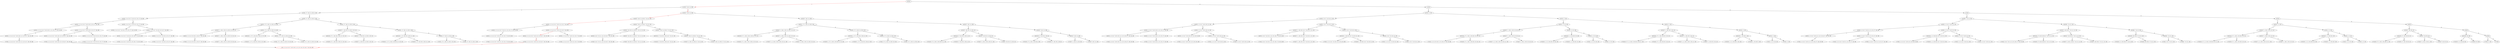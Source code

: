 strict digraph G {
  1 [ label="s0,N,[]" ];
  2 [ label="s1,N,[17, 18, 3, 4, 20]" ];
  3 [ label="s2,N,[1, 17, 18, 3, 4, 20, 5, 10]" ];
  4 [ label="s3,N,[1, 3, 4, 5, 6, 7, 8, 10, 12, 15, 17, 18, 20]" ];
  5 [ label="s4,N,[1, 2, 3, 4, 5, 6, 7, 8, 9, 10, 12, 15, 17, 18, 20]" ];
  6 [ label="s5,N,[1, 2, 3, 4, 5, 6, 7, 8, 9, 10, 11, 12, 15, 17, 18, 19, 20]" ];
  7 [ label="s6,N,[1, 2, 3, 4, 5, 6, 7, 8, 9, 10, 11, 12, 15, 17, 18, 19, 20]" ];
  8 [ label="s7,N,[1, 2, 3, 4, 5, 6, 7, 8, 9, 10, 11, 12, 15, 17, 18, 19, 20]" ];
  9 [ label="s5,N,[1, 2, 3, 4, 5, 6, 7, 8, 9, 10, 12, 15, 17, 18, 20]" ];
  10 [ label="s6,N,[1, 2, 3, 4, 5, 6, 7, 8, 9, 10, 12, 15, 16, 17, 18, 19, 20]" ];
  11 [ label="s7,N,[1, 2, 3, 4, 5, 6, 7, 8, 9, 10, 12, 15, 16, 17, 18, 19, 20]" ];
  12 [ color="red" label="_,Y,[1, 2, 3, 4, 5, 6, 7, 8, 9, 10, 11, 12, 13, 14, 15, 16, 17, 18, 19, 20]" ];
  13 [ label="s6,N,[1, 2, 3, 4, 5, 6, 7, 8, 9, 10, 12, 15, 17, 18, 20]" ];
  14 [ label="s7,N,[1, 2, 3, 4, 5, 6, 7, 8, 9, 10, 12, 15, 17, 18, 20]" ];
  15 [ label="s4,N,[1, 3, 4, 5, 6, 7, 8, 10, 12, 15, 17, 18, 20]" ];
  16 [ label="s5,N,[1, 3, 4, 5, 6, 7, 8, 10, 11, 12, 15, 17, 18, 19, 20]" ];
  17 [ label="s5,N,[1, 3, 4, 5, 6, 7, 8, 10, 12, 15, 17, 18, 20]" ];
  18 [ label="s6,N,[1, 3, 4, 5, 6, 7, 8, 10, 12, 15, 16, 17, 18, 19, 20]" ];
  19 [ label="s7,N,[1, 3, 4, 5, 6, 7, 8, 10, 12, 15, 16, 17, 18, 19, 20]" ];
  20 [ label="s6,N,[1, 3, 4, 5, 6, 7, 8, 10, 12, 15, 17, 18, 20]" ];
  21 [ label="s7,N,[1, 3, 4, 5, 6, 7, 8, 10, 12, 15, 17, 18, 20]" ];
  22 [ label="s3,N,[1, 17, 18, 3, 4, 20, 5, 10]" ];
  23 [ label="s4,N,[1, 17, 2, 18, 3, 4, 20, 5, 9, 10]" ];
  24 [ label="s5,N,[17, 1, 18, 2, 19, 3, 4, 20, 5, 9, 10, 11]" ];
  25 [ label="s6,N,[1, 2, 3, 4, 5, 9, 10, 11, 16, 17, 18, 19, 20]" ];
  26 [ label="s7,N,[1, 2, 3, 4, 5, 9, 10, 11, 16, 17, 18, 19, 20]" ];
  27 [ label="s6,N,[17, 1, 18, 2, 19, 3, 4, 20, 5, 9, 10, 11]" ];
  28 [ label="s7,N,[17, 1, 18, 2, 19, 3, 4, 20, 5, 9, 10, 11]" ];
  29 [ label="s5,N,[1, 17, 2, 18, 3, 4, 20, 5, 9, 10]" ];
  30 [ label="s6,N,[16, 1, 17, 2, 18, 19, 3, 20, 4, 5, 9, 10]" ];
  31 [ label="s7,N,[16, 1, 17, 2, 18, 19, 3, 20, 4, 5, 9, 10]" ];
  32 [ label="s6,N,[1, 17, 2, 18, 3, 4, 20, 5, 9, 10]" ];
  33 [ label="s7,N,[1, 17, 2, 18, 3, 4, 20, 5, 9, 10, 15]" ];
  34 [ label="s7,N,[1, 17, 2, 18, 3, 4, 20, 5, 9, 10]" ];
  35 [ label="s4,N,[1, 17, 18, 3, 4, 20, 5, 10]" ];
  36 [ label="s5,N,[17, 1, 18, 19, 3, 4, 20, 5, 10, 11]" ];
  37 [ label="s6,N,[16, 17, 1, 18, 19, 3, 20, 4, 5, 10, 11]" ];
  38 [ label="s7,N,[16, 17, 1, 18, 19, 3, 20, 4, 5, 10, 11]" ];
  39 [ label="s6,N,[17, 1, 18, 19, 3, 4, 20, 5, 10, 11]" ];
  40 [ label="s7,N,[17, 1, 18, 19, 3, 4, 20, 5, 10, 11]" ];
  41 [ label="s5,N,[1, 17, 18, 3, 4, 20, 5, 10]" ];
  42 [ label="s6,N,[16, 1, 17, 18, 19, 3, 20, 4, 5, 10]" ];
  43 [ label="s7,N,[16, 1, 17, 2, 18, 3, 19, 20, 4, 5, 10, 15]" ];
  44 [ label="s7,N,[16, 1, 17, 18, 19, 3, 20, 4, 5, 10]" ];
  45 [ label="s6,N,[1, 17, 18, 3, 4, 20, 5, 10]" ];
  46 [ label="s7,N,[1, 17, 2, 18, 3, 4, 20, 5, 10, 15]" ];
  47 [ label="s7,N,[1, 17, 18, 3, 4, 20, 5, 10]" ];
  48 [ label="s2,N,[17, 18, 3, 4, 20]" ];
  49 [ label="s3,N,[17, 18, 3, 4, 20, 6, 7, 8, 12, 15]" ];
  50 [ label="s4,N,[1, 2, 3, 4, 5, 6, 7, 8, 9, 12, 15, 17, 18, 20]" ];
  51 [ label="s5,N,[1, 2, 3, 4, 5, 6, 7, 8, 9, 11, 12, 15, 17, 18, 19, 20]" ];
  52 [ label="s6,N,[1, 2, 3, 4, 5, 6, 7, 8, 9, 11, 12, 15, 17, 18, 19, 20]" ];
  53 [ label="s7,N,[1, 2, 3, 4, 5, 6, 7, 8, 9, 11, 12, 15, 17, 18, 19, 20]" ];
  54 [ label="s5,N,[1, 2, 3, 4, 5, 6, 7, 8, 9, 12, 15, 17, 18, 20]" ];
  55 [ label="s6,N,[1, 2, 3, 4, 5, 6, 7, 8, 9, 12, 15, 16, 17, 18, 19, 20]" ];
  56 [ label="s7,N,[1, 2, 3, 4, 5, 6, 7, 8, 9, 12, 15, 16, 17, 18, 19, 20]" ];
  57 [ label="s6,N,[1, 2, 3, 4, 5, 6, 7, 8, 9, 12, 15, 17, 18, 20]" ];
  58 [ label="s7,N,[1, 2, 3, 4, 5, 6, 7, 8, 9, 12, 15, 17, 18, 20]" ];
  59 [ label="s4,N,[17, 18, 3, 4, 20, 6, 7, 8, 12, 15]" ];
  60 [ label="s5,N,[17, 18, 19, 3, 4, 20, 6, 7, 8, 11, 12, 15]" ];
  61 [ label="s6,N,[3, 4, 6, 7, 8, 11, 12, 15, 16, 17, 18, 19, 20]" ];
  62 [ label="s7,N,[3, 4, 6, 7, 8, 11, 12, 15, 16, 17, 18, 19, 20]" ];
  63 [ label="s6,N,[17, 18, 19, 3, 4, 20, 6, 7, 8, 11, 12, 15]" ];
  64 [ label="s7,N,[17, 18, 19, 3, 4, 20, 6, 7, 8, 11, 12, 15]" ];
  65 [ label="s5,N,[17, 18, 3, 4, 20, 6, 7, 8, 12, 15]" ];
  66 [ label="s6,N,[16, 17, 18, 19, 3, 20, 4, 6, 7, 8, 12, 15]" ];
  67 [ label="s7,N,[16, 17, 18, 19, 3, 20, 4, 6, 7, 8, 12, 15]" ];
  68 [ label="s6,N,[17, 18, 3, 4, 20, 6, 7, 8, 12, 15]" ];
  69 [ label="s7,N,[17, 2, 18, 3, 4, 20, 6, 7, 8, 12, 15]" ];
  70 [ label="s7,N,[17, 18, 3, 4, 20, 6, 7, 8, 12, 15]" ];
  71 [ label="s3,N,[17, 18, 3, 4, 20]" ];
  72 [ label="s4,N,[1, 17, 2, 18, 3, 4, 20, 5, 9]" ];
  73 [ label="s5,N,[17, 1, 18, 2, 19, 3, 4, 20, 5, 9, 11]" ];
  74 [ label="s6,N,[16, 17, 1, 18, 2, 19, 3, 20, 4, 5, 9, 11]" ];
  75 [ label="s7,N,[16, 17, 1, 18, 2, 19, 3, 20, 4, 5, 9, 11]" ];
  76 [ label="s6,N,[17, 1, 18, 2, 19, 3, 4, 20, 5, 9, 11]" ];
  77 [ label="s7,N,[17, 1, 2, 18, 3, 19, 4, 20, 5, 9, 11, 15]" ];
  78 [ label="s7,N,[17, 1, 18, 2, 19, 3, 4, 20, 5, 9, 11]" ];
  79 [ label="s5,N,[1, 17, 2, 18, 3, 4, 20, 5, 9]" ];
  80 [ label="s6,N,[16, 1, 17, 2, 18, 19, 3, 20, 4, 5, 9]" ];
  81 [ label="s7,N,[16, 1, 17, 2, 18, 3, 19, 20, 4, 5, 9, 15]" ];
  82 [ label="s7,N,[16, 1, 17, 2, 18, 19, 3, 20, 4, 5, 9]" ];
  83 [ label="s6,N,[1, 17, 2, 18, 3, 4, 20, 5, 9]" ];
  84 [ label="s7,N,[1, 17, 2, 18, 3, 4, 20, 5, 9, 15]" ];
  85 [ label="s7,N,[1, 17, 2, 18, 3, 4, 20, 5, 9]" ];
  86 [ label="s4,N,[17, 18, 3, 4, 20]" ];
  87 [ label="s5,N,[17, 18, 19, 3, 4, 20, 11]" ];
  88 [ label="s6,N,[16, 17, 18, 19, 3, 20, 4, 11]" ];
  89 [ label="s7,N,[16, 17, 2, 18, 3, 19, 20, 4, 11, 15]" ];
  90 [ label="s7,N,[16, 17, 18, 19, 3, 20, 4, 11]" ];
  91 [ label="s6,N,[17, 18, 19, 3, 4, 20, 11]" ];
  92 [ label="s7,N,[17, 2, 18, 3, 19, 4, 20, 11, 15]" ];
  93 [ label="s7,N,[17, 18, 19, 3, 4, 20, 11]" ];
  94 [ label="s5,N,[17, 18, 3, 4, 20]" ];
  95 [ label="s6,N,[16, 17, 18, 19, 3, 20, 4]" ];
  96 [ label="s7,N,[16, 17, 2, 18, 3, 19, 20, 4, 15]" ];
  97 [ label="s7,N,[16, 17, 18, 19, 3, 20, 4]" ];
  98 [ label="s6,N,[17, 18, 3, 4, 20]" ];
  99 [ label="s7,N,[17, 2, 18, 3, 4, 20, 15]" ];
  100 [ label="s7,N,[17, 18, 3, 4, 20]" ];
  101 [ label="s1,N,[]" ];
  102 [ label="s2,N,[1, 5, 10]" ];
  103 [ label="s3,N,[1, 5, 6, 7, 8, 10, 12, 15]" ];
  104 [ label="s4,N,[1, 2, 5, 6, 7, 8, 9, 10, 12, 15]" ];
  105 [ label="s5,N,[1, 2, 5, 6, 7, 8, 9, 10, 11, 12, 15, 17, 18, 19]" ];
  106 [ label="s6,N,[1, 2, 5, 6, 7, 8, 9, 10, 11, 12, 15, 16, 17, 18, 19, 20]" ];
  107 [ label="s7,N,[1, 2, 5, 6, 7, 8, 9, 10, 11, 12, 15, 16, 17, 18, 19, 20]" ];
  108 [ label="s6,N,[1, 2, 5, 6, 7, 8, 9, 10, 11, 12, 15, 17, 18, 19]" ];
  109 [ label="s7,N,[1, 2, 5, 6, 7, 8, 9, 10, 11, 12, 15, 17, 18, 19]" ];
  110 [ label="s5,N,[1, 2, 5, 6, 7, 8, 9, 10, 12, 15]" ];
  111 [ label="s6,N,[1, 2, 5, 6, 7, 8, 9, 10, 12, 15, 16, 19, 20]" ];
  112 [ label="s7,N,[1, 2, 5, 6, 7, 8, 9, 10, 12, 15, 16, 19, 20]" ];
  113 [ label="s6,N,[1, 2, 5, 6, 7, 8, 9, 10, 12, 15]" ];
  114 [ label="s7,N,[1, 2, 3, 5, 6, 7, 8, 9, 10, 12, 15]" ];
  115 [ label="s7,N,[1, 2, 5, 6, 7, 8, 9, 10, 12, 15]" ];
  116 [ label="s4,N,[1, 5, 6, 7, 8, 10, 12, 15]" ];
  117 [ label="s5,N,[17, 1, 18, 19, 5, 6, 7, 8, 10, 11, 12, 15]" ];
  118 [ label="s6,N,[1, 5, 6, 7, 8, 10, 11, 12, 15, 16, 17, 18, 19, 20]" ];
  119 [ label="s7,N,[1, 5, 6, 7, 8, 10, 11, 12, 15, 16, 17, 18, 19, 20]" ];
  120 [ label="s6,N,[17, 1, 18, 19, 5, 6, 7, 8, 10, 11, 12, 15]" ];
  121 [ label="s7,N,[17, 1, 18, 19, 5, 6, 7, 8, 10, 11, 12, 15]" ];
  122 [ label="s5,N,[1, 5, 6, 7, 8, 10, 12, 15]" ];
  123 [ label="s6,N,[16, 1, 19, 20, 5, 6, 7, 8, 10, 12, 15]" ];
  124 [ label="s7,N,[1, 2, 3, 5, 6, 7, 8, 10, 12, 15, 16, 19, 20]" ];
  125 [ label="s7,N,[16, 1, 19, 20, 5, 6, 7, 8, 10, 12, 15]" ];
  126 [ label="s6,N,[1, 5, 6, 7, 8, 10, 12, 15]" ];
  127 [ label="s7,N,[1, 2, 3, 5, 6, 7, 8, 10, 12, 15]" ];
  128 [ label="s7,N,[1, 5, 6, 7, 8, 10, 12, 15]" ];
  129 [ label="s3,N,[1, 5, 10]" ];
  130 [ label="s4,N,[1, 2, 5, 9, 10]" ];
  131 [ label="s5,N,[17, 1, 18, 2, 19, 5, 9, 10, 11]" ];
  132 [ label="s6,N,[16, 17, 1, 18, 2, 19, 20, 5, 9, 10, 11]" ];
  133 [ label="s7,N,[1, 2, 3, 5, 9, 10, 11, 15, 16, 17, 18, 19, 20]" ];
  134 [ label="s7,N,[16, 17, 1, 18, 2, 19, 20, 5, 9, 10, 11]" ];
  135 [ label="s6,N,[17, 1, 18, 2, 19, 5, 9, 10, 11]" ];
  136 [ label="s7,N,[17, 1, 2, 18, 3, 19, 5, 9, 10, 11, 15]" ];
  137 [ label="s7,N,[17, 1, 18, 2, 19, 5, 9, 10, 11]" ];
  138 [ label="s5,N,[1, 2, 5, 9, 10]" ];
  139 [ label="s6,N,[16, 1, 2, 19, 20, 5, 9, 10]" ];
  140 [ label="s7,N,[16, 1, 2, 3, 19, 20, 5, 9, 10, 15]" ];
  141 [ label="s7,N,[16, 1, 2, 19, 20, 5, 9, 10]" ];
  142 [ label="s6,N,[1, 2, 5, 9, 10]" ];
  143 [ label="s7,N,[1, 2, 3, 5, 9, 10, 15]" ];
  144 [ label="s7,N,[1, 2, 5, 9, 10]" ];
  145 [ label="s4,N,[1, 5, 10]" ];
  146 [ label="s5,N,[17, 1, 18, 19, 5, 10, 11]" ];
  147 [ label="s6,N,[16, 17, 1, 18, 19, 20, 5, 10, 11]" ];
  148 [ label="s7,N,[16, 17, 1, 2, 18, 3, 19, 20, 5, 10, 11, 15]" ];
  149 [ label="s7,N,[16, 17, 1, 18, 19, 20, 5, 10, 11]" ];
  150 [ label="s6,N,[17, 1, 18, 19, 5, 10, 11]" ];
  151 [ label="s7,N,[17, 1, 2, 18, 3, 19, 5, 10, 11, 15]" ];
  152 [ label="s7,N,[17, 1, 18, 19, 5, 10, 11]" ];
  153 [ label="s5,N,[1, 5, 10]" ];
  154 [ label="s6,N,[16, 1, 19, 20, 5, 10]" ];
  155 [ label="s7,N,[16, 1, 2, 3, 19, 20, 5, 10, 15]" ];
  156 [ label="s7,N,[16, 1, 19, 20, 5, 10]" ];
  157 [ label="s6,N,[1, 5, 10]" ];
  158 [ label="s7,N,[1, 2, 3, 5, 10, 15]" ];
  159 [ label="s7,N,[1, 5, 10]" ];
  160 [ label="s2,N,[]" ];
  161 [ label="s3,N,[6, 7, 8, 12, 15]" ];
  162 [ label="s4,N,[1, 2, 5, 6, 7, 8, 9, 12, 15]" ];
  163 [ label="s5,N,[1, 2, 5, 6, 7, 8, 9, 11, 12, 15, 17, 18, 19]" ];
  164 [ label="s6,N,[1, 2, 5, 6, 7, 8, 9, 11, 12, 15, 16, 17, 18, 19, 20]" ];
  165 [ label="s7,N,[1, 2, 5, 6, 7, 8, 9, 11, 12, 15, 16, 17, 18, 19, 20]" ];
  166 [ label="s6,N,[1, 2, 5, 6, 7, 8, 9, 11, 12, 15, 17, 18, 19]" ];
  167 [ label="s7,N,[1, 2, 3, 5, 6, 7, 8, 9, 11, 12, 15, 17, 18, 19]" ];
  168 [ label="s7,N,[1, 2, 5, 6, 7, 8, 9, 11, 12, 15, 17, 18, 19]" ];
  169 [ label="s5,N,[1, 2, 5, 6, 7, 8, 9, 12, 15]" ];
  170 [ label="s6,N,[16, 1, 2, 19, 20, 5, 6, 7, 8, 9, 12, 15]" ];
  171 [ label="s7,N,[1, 2, 3, 5, 6, 7, 8, 9, 12, 15, 16, 19, 20]" ];
  172 [ label="s7,N,[16, 1, 2, 19, 20, 5, 6, 7, 8, 9, 12, 15]" ];
  173 [ label="s6,N,[1, 2, 5, 6, 7, 8, 9, 12, 15]" ];
  174 [ label="s7,N,[1, 2, 3, 5, 6, 7, 8, 9, 12, 15]" ];
  175 [ label="s7,N,[1, 2, 5, 6, 7, 8, 9, 12, 15]" ];
  176 [ label="s4,N,[6, 7, 8, 12, 15]" ];
  177 [ label="s5,N,[17, 18, 19, 6, 7, 8, 11, 12, 15]" ];
  178 [ label="s6,N,[16, 17, 18, 19, 20, 6, 7, 8, 11, 12, 15]" ];
  179 [ label="s7,N,[2, 3, 6, 7, 8, 11, 12, 15, 16, 17, 18, 19, 20]" ];
  180 [ label="s7,N,[16, 17, 18, 19, 20, 6, 7, 8, 11, 12, 15]" ];
  181 [ label="s6,N,[17, 18, 19, 6, 7, 8, 11, 12, 15]" ];
  182 [ label="s7,N,[17, 2, 18, 3, 19, 6, 7, 8, 11, 12, 15]" ];
  183 [ label="s7,N,[17, 18, 19, 6, 7, 8, 11, 12, 15]" ];
  184 [ label="s5,N,[6, 7, 8, 12, 15]" ];
  185 [ label="s6,N,[16, 19, 20, 6, 7, 8, 12, 15]" ];
  186 [ label="s7,N,[16, 2, 3, 19, 20, 6, 7, 8, 12, 15]" ];
  187 [ label="s7,N,[16, 19, 20, 6, 7, 8, 12, 15]" ];
  188 [ label="s6,N,[6, 7, 8, 12, 15]" ];
  189 [ label="s7,N,[2, 3, 6, 7, 8, 12, 15]" ];
  190 [ label="s7,N,[6, 7, 8, 12, 15]" ];
  191 [ label="s3,N,[]" ];
  192 [ label="s4,N,[1, 2, 5, 9]" ];
  193 [ label="s5,N,[17, 1, 18, 2, 19, 5, 9, 11]" ];
  194 [ label="s6,N,[16, 17, 1, 18, 2, 19, 20, 5, 9, 11]" ];
  195 [ label="s7,N,[16, 17, 1, 2, 18, 3, 19, 20, 5, 9, 11, 15]" ];
  196 [ label="s7,N,[16, 17, 1, 18, 2, 19, 20, 5, 9, 11]" ];
  197 [ label="s6,N,[17, 1, 18, 2, 19, 5, 9, 11]" ];
  198 [ label="s7,N,[17, 1, 2, 18, 3, 19, 5, 9, 11, 15]" ];
  199 [ label="s7,N,[17, 1, 18, 2, 19, 5, 9, 11]" ];
  200 [ label="s5,N,[1, 2, 5, 9]" ];
  201 [ label="s6,N,[16, 1, 2, 19, 20, 5, 9]" ];
  202 [ label="s7,N,[16, 1, 2, 3, 19, 20, 5, 9, 15]" ];
  203 [ label="s7,N,[16, 1, 2, 19, 20, 5, 9]" ];
  204 [ label="s6,N,[1, 2, 5, 9]" ];
  205 [ label="s7,N,[1, 2, 3, 5, 9, 15]" ];
  206 [ label="s7,N,[1, 2, 5, 9]" ];
  207 [ label="s4,N,[]" ];
  208 [ label="s5,N,[17, 18, 19, 11]" ];
  209 [ label="s6,N,[16, 17, 18, 19, 20, 11]" ];
  210 [ label="s7,N,[16, 17, 2, 18, 3, 19, 20, 11, 15]" ];
  211 [ label="s7,N,[16, 17, 18, 19, 20, 11]" ];
  212 [ label="s6,N,[17, 18, 19, 11]" ];
  213 [ label="s7,N,[17, 2, 18, 3, 19, 11, 15]" ];
  214 [ label="s7,N,[17, 18, 19, 11]" ];
  215 [ label="s5,N,[]" ];
  216 [ label="s6,N,[16, 19, 20]" ];
  217 [ label="s7,N,[16, 2, 3, 19, 20, 15]" ];
  218 [ label="s7,N,[16, 19, 20]" ];
  219 [ label="s6,N,[]" ];
  220 [ label="s7,N,[2, 3, 15]" ];
  221 [ label="s7,N,[]" ];
  7 -> 8 [ label="0" ];
  6 -> 7 [ label="0" ];
  5 -> 6 [ label="1" ];
  11 -> 12 [ label="1" ];
  10 -> 11 [ label="0" ];
  9 -> 10 [ label="1" ];
  13 -> 14 [ label="0" ];
  9 -> 13 [ label="0" ];
  5 -> 9 [ label="0" ];
  4 -> 5 [ label="1" ];
  15 -> 16 [ label="1" ];
  18 -> 19 [ label="0" ];
  17 -> 18 [ label="1" ];
  20 -> 21 [ label="0" ];
  17 -> 20 [ label="0" ];
  15 -> 17 [ label="0" ];
  4 -> 15 [ label="0" ];
  3 -> 4 [ label="1" ];
  25 -> 26 [ label="0" ];
  24 -> 25 [ label="1" ];
  27 -> 28 [ label="0" ];
  24 -> 27 [ label="0" ];
  23 -> 24 [ label="1" ];
  30 -> 31 [ label="0" ];
  29 -> 30 [ label="1" ];
  32 -> 33 [ label="1" ];
  32 -> 34 [ label="0" ];
  29 -> 32 [ label="0" ];
  23 -> 29 [ label="0" ];
  22 -> 23 [ label="1" ];
  37 -> 38 [ label="0" ];
  36 -> 37 [ label="1" ];
  39 -> 40 [ label="0" ];
  36 -> 39 [ label="0" ];
  35 -> 36 [ label="1" ];
  42 -> 43 [ label="1" ];
  42 -> 44 [ label="0" ];
  41 -> 42 [ label="1" ];
  45 -> 46 [ label="1" ];
  45 -> 47 [ label="0" ];
  41 -> 45 [ label="0" ];
  35 -> 41 [ label="0" ];
  22 -> 35 [ label="0" ];
  3 -> 22 [ label="0" ];
  2 -> 3 [ label="1" ];
  52 -> 53 [ label="0" ];
  51 -> 52 [ label="0" ];
  50 -> 51 [ label="1" ];
  56 -> 12 [ color="red" label="1" ];
  55 -> 56 [ color="red" label="0" ];
  54 -> 55 [ color="red" label="1" ];
  57 -> 58 [ label="0" ];
  54 -> 57 [ label="0" ];
  50 -> 54 [ color="red" label="0" ];
  49 -> 50 [ color="red" label="1" ];
  61 -> 62 [ label="0" ];
  60 -> 61 [ label="1" ];
  63 -> 64 [ label="0" ];
  60 -> 63 [ label="0" ];
  59 -> 60 [ label="1" ];
  66 -> 67 [ label="0" ];
  65 -> 66 [ label="1" ];
  68 -> 69 [ label="1" ];
  68 -> 70 [ label="0" ];
  65 -> 68 [ label="0" ];
  59 -> 65 [ label="0" ];
  49 -> 59 [ label="0" ];
  48 -> 49 [ color="red" label="1" ];
  74 -> 75 [ label="0" ];
  73 -> 74 [ label="1" ];
  76 -> 77 [ label="1" ];
  76 -> 78 [ label="0" ];
  73 -> 76 [ label="0" ];
  72 -> 73 [ label="1" ];
  80 -> 81 [ label="1" ];
  80 -> 82 [ label="0" ];
  79 -> 80 [ label="1" ];
  83 -> 84 [ label="1" ];
  83 -> 85 [ label="0" ];
  79 -> 83 [ label="0" ];
  72 -> 79 [ label="0" ];
  71 -> 72 [ label="1" ];
  88 -> 89 [ label="1" ];
  88 -> 90 [ label="0" ];
  87 -> 88 [ label="1" ];
  91 -> 92 [ label="1" ];
  91 -> 93 [ label="0" ];
  87 -> 91 [ label="0" ];
  86 -> 87 [ label="1" ];
  95 -> 96 [ label="1" ];
  95 -> 97 [ label="0" ];
  94 -> 95 [ label="1" ];
  98 -> 99 [ label="1" ];
  98 -> 100 [ label="0" ];
  94 -> 98 [ label="0" ];
  86 -> 94 [ label="0" ];
  71 -> 86 [ label="0" ];
  48 -> 71 [ label="0" ];
  2 -> 48 [ color="red" label="0" ];
  1 -> 2 [ color="red" label="1" ];
  106 -> 107 [ label="0" ];
  105 -> 106 [ label="1" ];
  108 -> 109 [ label="0" ];
  105 -> 108 [ label="0" ];
  104 -> 105 [ label="1" ];
  111 -> 112 [ label="0" ];
  110 -> 111 [ label="1" ];
  113 -> 114 [ label="1" ];
  113 -> 115 [ label="0" ];
  110 -> 113 [ label="0" ];
  104 -> 110 [ label="0" ];
  103 -> 104 [ label="1" ];
  118 -> 119 [ label="0" ];
  117 -> 118 [ label="1" ];
  120 -> 121 [ label="0" ];
  117 -> 120 [ label="0" ];
  116 -> 117 [ label="1" ];
  123 -> 124 [ label="1" ];
  123 -> 125 [ label="0" ];
  122 -> 123 [ label="1" ];
  126 -> 127 [ label="1" ];
  126 -> 128 [ label="0" ];
  122 -> 126 [ label="0" ];
  116 -> 122 [ label="0" ];
  103 -> 116 [ label="0" ];
  102 -> 103 [ label="1" ];
  132 -> 133 [ label="1" ];
  132 -> 134 [ label="0" ];
  131 -> 132 [ label="1" ];
  135 -> 136 [ label="1" ];
  135 -> 137 [ label="0" ];
  131 -> 135 [ label="0" ];
  130 -> 131 [ label="1" ];
  139 -> 140 [ label="1" ];
  139 -> 141 [ label="0" ];
  138 -> 139 [ label="1" ];
  142 -> 143 [ label="1" ];
  142 -> 144 [ label="0" ];
  138 -> 142 [ label="0" ];
  130 -> 138 [ label="0" ];
  129 -> 130 [ label="1" ];
  147 -> 148 [ label="1" ];
  147 -> 149 [ label="0" ];
  146 -> 147 [ label="1" ];
  150 -> 151 [ label="1" ];
  150 -> 152 [ label="0" ];
  146 -> 150 [ label="0" ];
  145 -> 146 [ label="1" ];
  154 -> 155 [ label="1" ];
  154 -> 156 [ label="0" ];
  153 -> 154 [ label="1" ];
  157 -> 158 [ label="1" ];
  157 -> 159 [ label="0" ];
  153 -> 157 [ label="0" ];
  145 -> 153 [ label="0" ];
  129 -> 145 [ label="0" ];
  102 -> 129 [ label="0" ];
  101 -> 102 [ label="1" ];
  164 -> 165 [ label="0" ];
  163 -> 164 [ label="1" ];
  166 -> 167 [ label="1" ];
  166 -> 168 [ label="0" ];
  163 -> 166 [ label="0" ];
  162 -> 163 [ label="1" ];
  170 -> 171 [ label="1" ];
  170 -> 172 [ label="0" ];
  169 -> 170 [ label="1" ];
  173 -> 174 [ label="1" ];
  173 -> 175 [ label="0" ];
  169 -> 173 [ label="0" ];
  162 -> 169 [ label="0" ];
  161 -> 162 [ label="1" ];
  178 -> 179 [ label="1" ];
  178 -> 180 [ label="0" ];
  177 -> 178 [ label="1" ];
  181 -> 182 [ label="1" ];
  181 -> 183 [ label="0" ];
  177 -> 181 [ label="0" ];
  176 -> 177 [ label="1" ];
  185 -> 186 [ label="1" ];
  185 -> 187 [ label="0" ];
  184 -> 185 [ label="1" ];
  188 -> 189 [ label="1" ];
  188 -> 190 [ label="0" ];
  184 -> 188 [ label="0" ];
  176 -> 184 [ label="0" ];
  161 -> 176 [ label="0" ];
  160 -> 161 [ label="1" ];
  194 -> 195 [ label="1" ];
  194 -> 196 [ label="0" ];
  193 -> 194 [ label="1" ];
  197 -> 198 [ label="1" ];
  197 -> 199 [ label="0" ];
  193 -> 197 [ label="0" ];
  192 -> 193 [ label="1" ];
  201 -> 202 [ label="1" ];
  201 -> 203 [ label="0" ];
  200 -> 201 [ label="1" ];
  204 -> 205 [ label="1" ];
  204 -> 206 [ label="0" ];
  200 -> 204 [ label="0" ];
  192 -> 200 [ label="0" ];
  191 -> 192 [ label="1" ];
  209 -> 210 [ label="1" ];
  209 -> 211 [ label="0" ];
  208 -> 209 [ label="1" ];
  212 -> 213 [ label="1" ];
  212 -> 214 [ label="0" ];
  208 -> 212 [ label="0" ];
  207 -> 208 [ label="1" ];
  216 -> 217 [ label="1" ];
  216 -> 218 [ label="0" ];
  215 -> 216 [ label="1" ];
  219 -> 220 [ label="1" ];
  219 -> 221 [ label="0" ];
  215 -> 219 [ label="0" ];
  207 -> 215 [ label="0" ];
  191 -> 207 [ label="0" ];
  160 -> 191 [ label="0" ];
  101 -> 160 [ label="0" ];
  1 -> 101 [ label="0" ];
}
